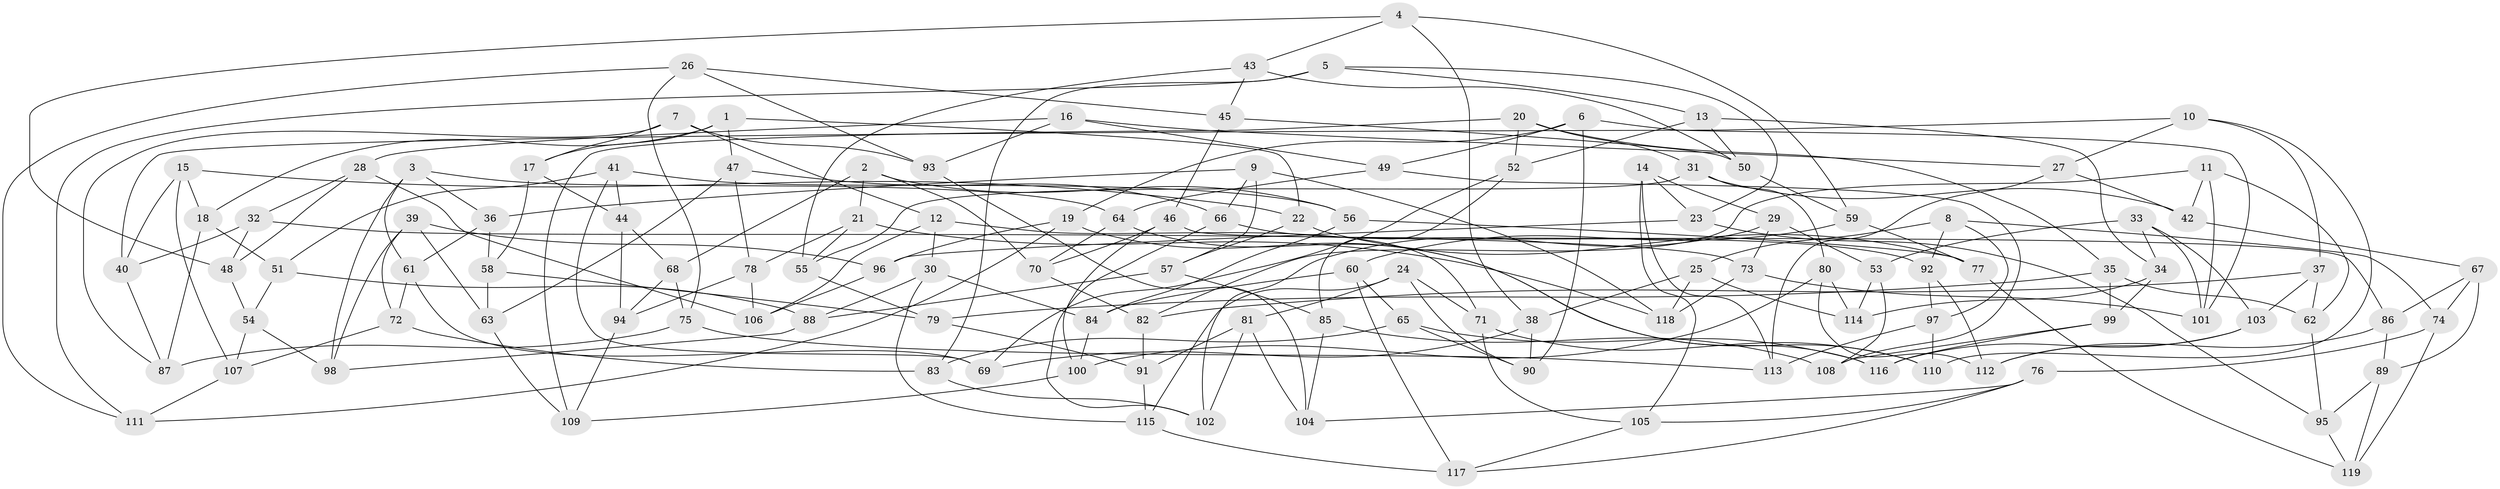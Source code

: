 // coarse degree distribution, {6: 0.2702702702702703, 5: 0.10810810810810811, 4: 0.08108108108108109, 7: 0.21621621621621623, 10: 0.05405405405405406, 8: 0.21621621621621623, 9: 0.05405405405405406}
// Generated by graph-tools (version 1.1) at 2025/38/03/04/25 23:38:06]
// undirected, 119 vertices, 238 edges
graph export_dot {
  node [color=gray90,style=filled];
  1;
  2;
  3;
  4;
  5;
  6;
  7;
  8;
  9;
  10;
  11;
  12;
  13;
  14;
  15;
  16;
  17;
  18;
  19;
  20;
  21;
  22;
  23;
  24;
  25;
  26;
  27;
  28;
  29;
  30;
  31;
  32;
  33;
  34;
  35;
  36;
  37;
  38;
  39;
  40;
  41;
  42;
  43;
  44;
  45;
  46;
  47;
  48;
  49;
  50;
  51;
  52;
  53;
  54;
  55;
  56;
  57;
  58;
  59;
  60;
  61;
  62;
  63;
  64;
  65;
  66;
  67;
  68;
  69;
  70;
  71;
  72;
  73;
  74;
  75;
  76;
  77;
  78;
  79;
  80;
  81;
  82;
  83;
  84;
  85;
  86;
  87;
  88;
  89;
  90;
  91;
  92;
  93;
  94;
  95;
  96;
  97;
  98;
  99;
  100;
  101;
  102;
  103;
  104;
  105;
  106;
  107;
  108;
  109;
  110;
  111;
  112;
  113;
  114;
  115;
  116;
  117;
  118;
  119;
  1 -- 18;
  1 -- 17;
  1 -- 22;
  1 -- 47;
  2 -- 70;
  2 -- 68;
  2 -- 21;
  2 -- 56;
  3 -- 61;
  3 -- 64;
  3 -- 36;
  3 -- 98;
  4 -- 48;
  4 -- 59;
  4 -- 43;
  4 -- 38;
  5 -- 111;
  5 -- 83;
  5 -- 23;
  5 -- 13;
  6 -- 49;
  6 -- 101;
  6 -- 19;
  6 -- 90;
  7 -- 17;
  7 -- 12;
  7 -- 87;
  7 -- 93;
  8 -- 25;
  8 -- 74;
  8 -- 92;
  8 -- 97;
  9 -- 57;
  9 -- 66;
  9 -- 118;
  9 -- 36;
  10 -- 27;
  10 -- 40;
  10 -- 110;
  10 -- 37;
  11 -- 42;
  11 -- 62;
  11 -- 82;
  11 -- 101;
  12 -- 106;
  12 -- 71;
  12 -- 30;
  13 -- 52;
  13 -- 50;
  13 -- 34;
  14 -- 23;
  14 -- 105;
  14 -- 29;
  14 -- 113;
  15 -- 107;
  15 -- 22;
  15 -- 40;
  15 -- 18;
  16 -- 93;
  16 -- 49;
  16 -- 28;
  16 -- 27;
  17 -- 44;
  17 -- 58;
  18 -- 87;
  18 -- 51;
  19 -- 96;
  19 -- 110;
  19 -- 111;
  20 -- 35;
  20 -- 109;
  20 -- 52;
  20 -- 31;
  21 -- 55;
  21 -- 78;
  21 -- 118;
  22 -- 57;
  22 -- 77;
  23 -- 95;
  23 -- 96;
  24 -- 71;
  24 -- 81;
  24 -- 90;
  24 -- 115;
  25 -- 38;
  25 -- 118;
  25 -- 114;
  26 -- 111;
  26 -- 45;
  26 -- 75;
  26 -- 93;
  27 -- 113;
  27 -- 42;
  28 -- 106;
  28 -- 48;
  28 -- 32;
  29 -- 73;
  29 -- 53;
  29 -- 102;
  30 -- 88;
  30 -- 115;
  30 -- 84;
  31 -- 80;
  31 -- 42;
  31 -- 55;
  32 -- 40;
  32 -- 73;
  32 -- 48;
  33 -- 103;
  33 -- 34;
  33 -- 53;
  33 -- 101;
  34 -- 114;
  34 -- 99;
  35 -- 62;
  35 -- 99;
  35 -- 79;
  36 -- 61;
  36 -- 58;
  37 -- 103;
  37 -- 82;
  37 -- 62;
  38 -- 69;
  38 -- 90;
  39 -- 72;
  39 -- 96;
  39 -- 63;
  39 -- 98;
  40 -- 87;
  41 -- 51;
  41 -- 44;
  41 -- 56;
  41 -- 69;
  42 -- 67;
  43 -- 55;
  43 -- 50;
  43 -- 45;
  44 -- 94;
  44 -- 68;
  45 -- 46;
  45 -- 50;
  46 -- 70;
  46 -- 86;
  46 -- 100;
  47 -- 63;
  47 -- 66;
  47 -- 78;
  48 -- 54;
  49 -- 64;
  49 -- 108;
  50 -- 59;
  51 -- 88;
  51 -- 54;
  52 -- 85;
  52 -- 69;
  53 -- 108;
  53 -- 114;
  54 -- 107;
  54 -- 98;
  55 -- 79;
  56 -- 77;
  56 -- 84;
  57 -- 88;
  57 -- 85;
  58 -- 63;
  58 -- 79;
  59 -- 77;
  59 -- 60;
  60 -- 65;
  60 -- 84;
  60 -- 117;
  61 -- 72;
  61 -- 69;
  62 -- 95;
  63 -- 109;
  64 -- 116;
  64 -- 70;
  65 -- 83;
  65 -- 90;
  65 -- 116;
  66 -- 102;
  66 -- 92;
  67 -- 86;
  67 -- 74;
  67 -- 89;
  68 -- 75;
  68 -- 94;
  70 -- 82;
  71 -- 110;
  71 -- 105;
  72 -- 83;
  72 -- 107;
  73 -- 101;
  73 -- 118;
  74 -- 76;
  74 -- 119;
  75 -- 113;
  75 -- 87;
  76 -- 104;
  76 -- 105;
  76 -- 117;
  77 -- 119;
  78 -- 106;
  78 -- 94;
  79 -- 91;
  80 -- 114;
  80 -- 112;
  80 -- 100;
  81 -- 102;
  81 -- 104;
  81 -- 91;
  82 -- 91;
  83 -- 102;
  84 -- 100;
  85 -- 104;
  85 -- 108;
  86 -- 112;
  86 -- 89;
  88 -- 98;
  89 -- 95;
  89 -- 119;
  91 -- 115;
  92 -- 112;
  92 -- 97;
  93 -- 104;
  94 -- 109;
  95 -- 119;
  96 -- 106;
  97 -- 110;
  97 -- 113;
  99 -- 116;
  99 -- 108;
  100 -- 109;
  103 -- 112;
  103 -- 116;
  105 -- 117;
  107 -- 111;
  115 -- 117;
}
